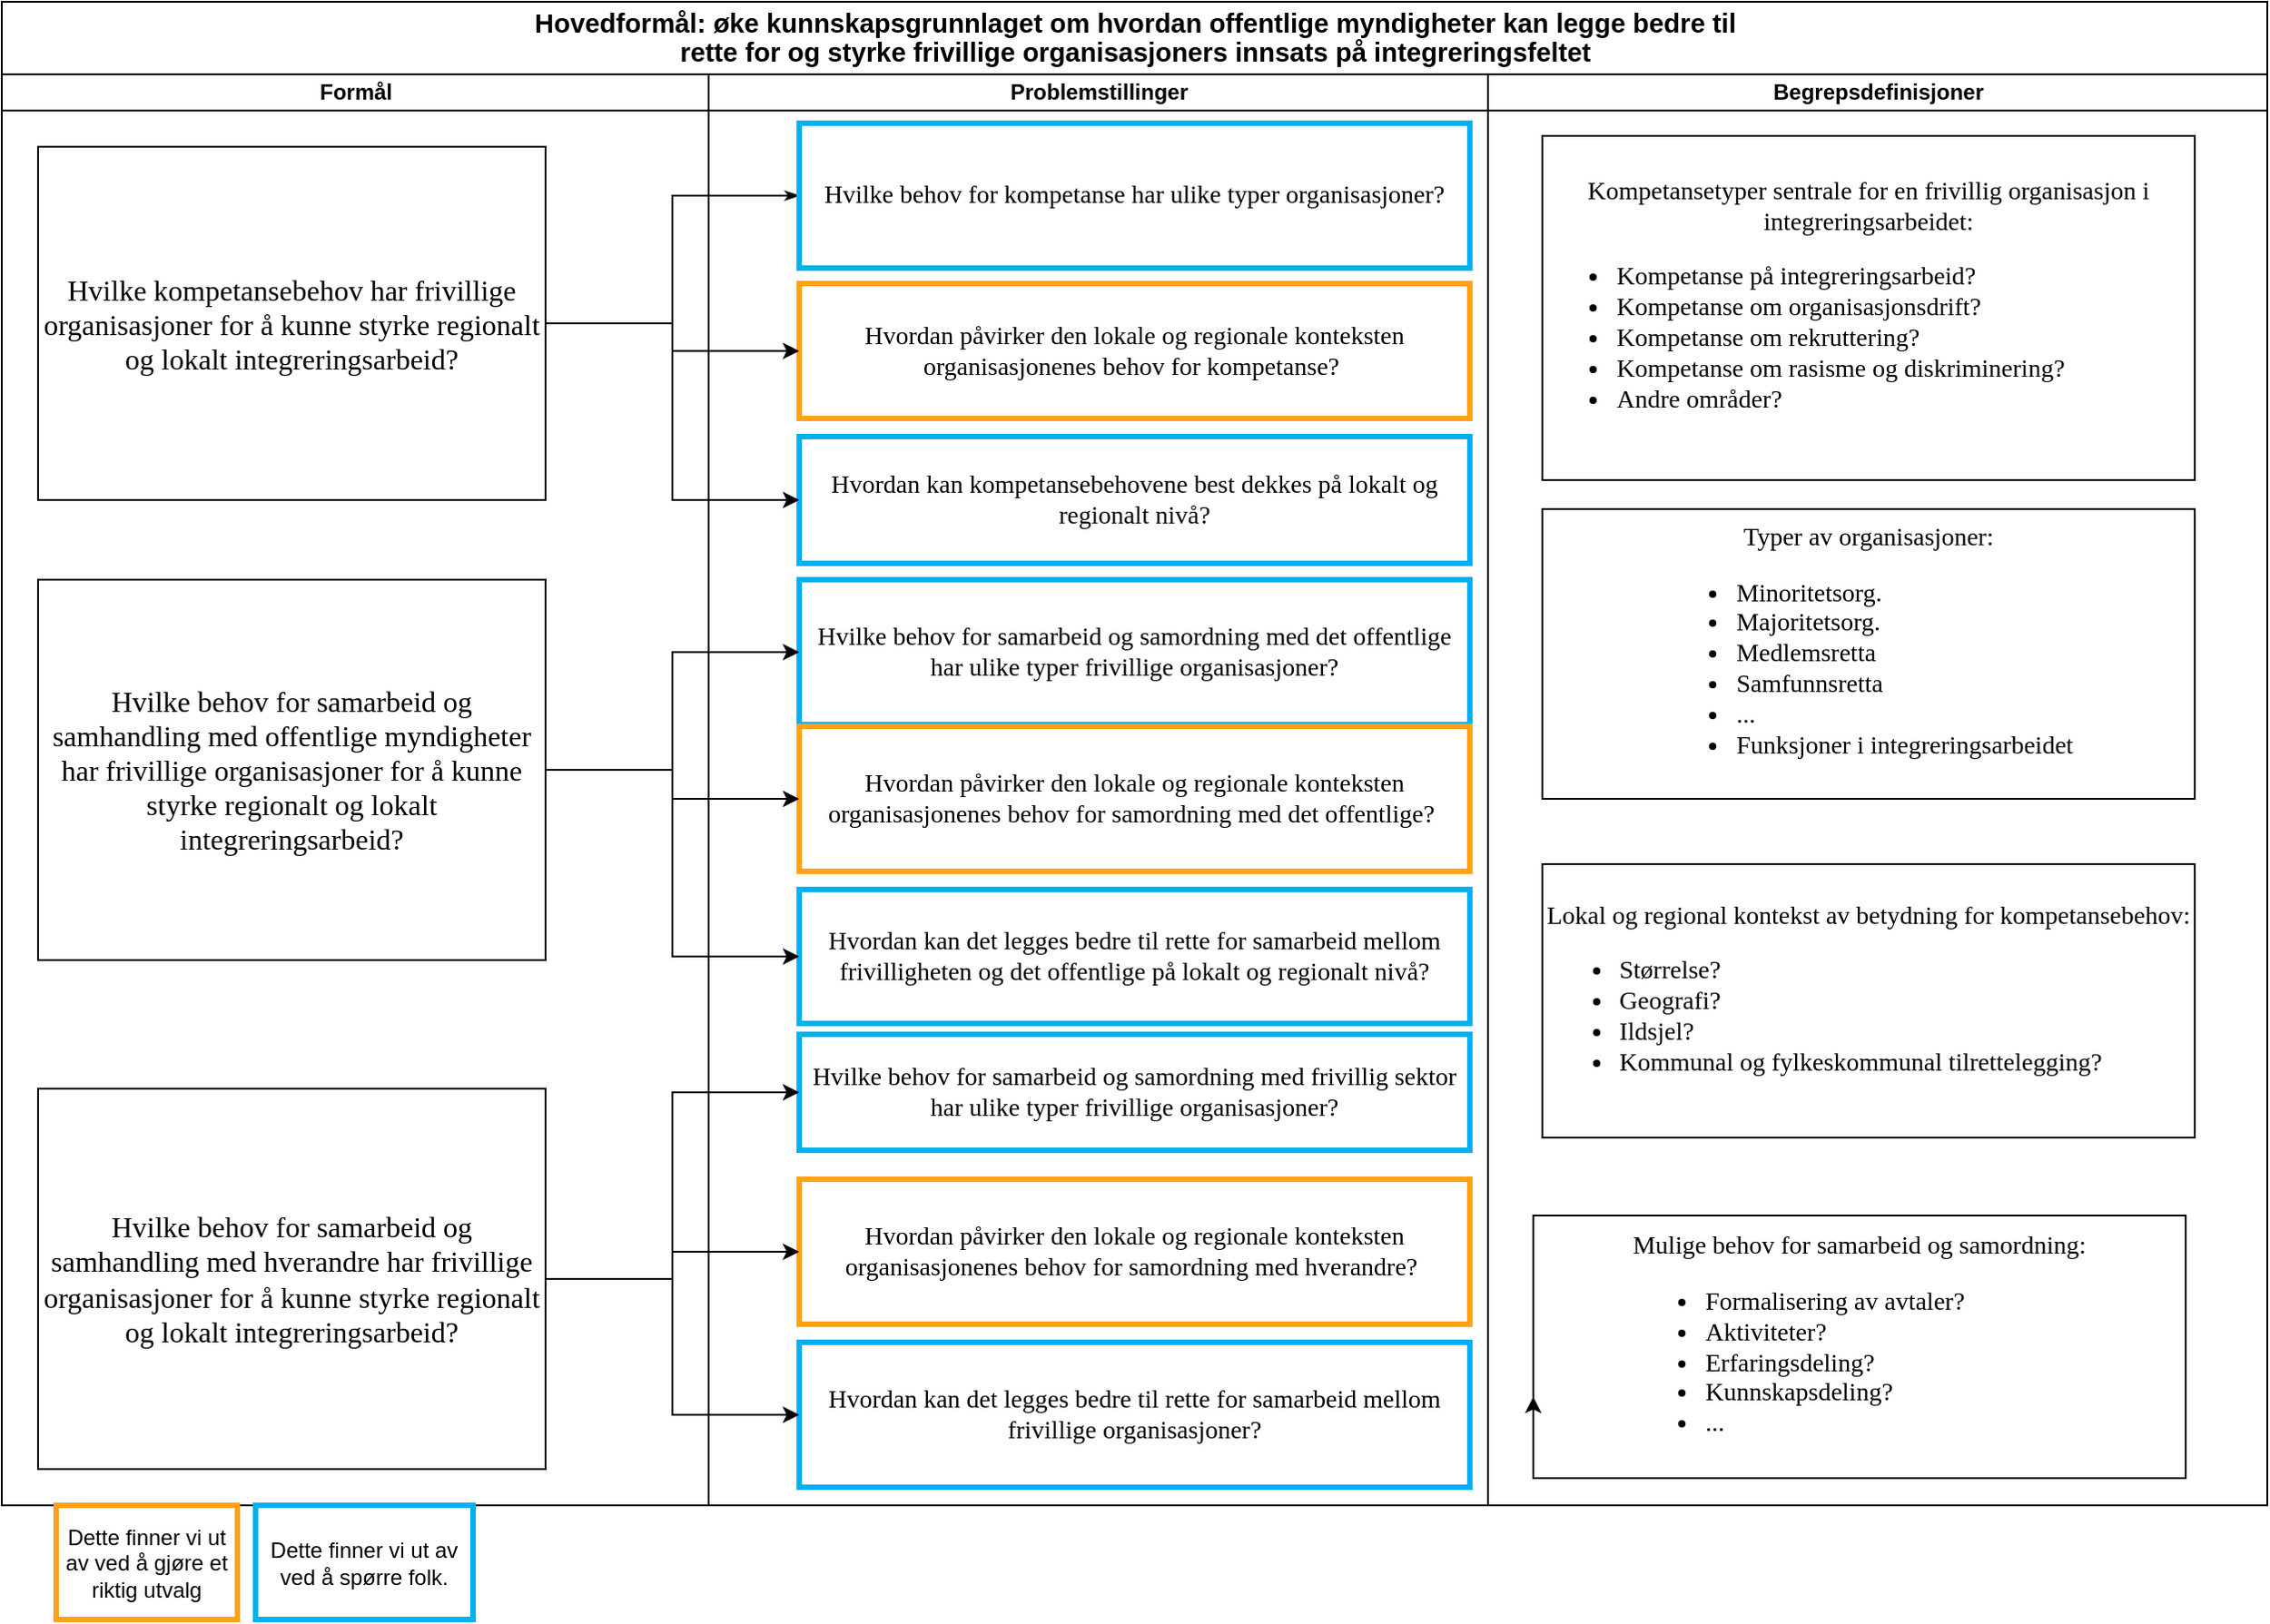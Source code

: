 <mxfile version="17.5.0" type="github">
  <diagram name="Page-1" id="74e2e168-ea6b-b213-b513-2b3c1d86103e">
    <mxGraphModel dx="2062" dy="1065" grid="1" gridSize="10" guides="1" tooltips="1" connect="1" arrows="1" fold="1" page="1" pageScale="1" pageWidth="1169" pageHeight="827" background="none" math="0" shadow="0">
      <root>
        <mxCell id="0" />
        <mxCell id="1" parent="0" />
        <mxCell id="77e6c97f196da883-1" value="&lt;span style=&quot;font-size: 11.0pt ; line-height: 107% ; font-family: &amp;#34;calibri&amp;#34; , sans-serif&quot;&gt;Hovedformål: øke kunnskapsgrunnlaget om hvordan offentlige myndigheter kan legge bedre til&lt;br/&gt;rette for og styrke frivillige organisasjoners innsats på integreringsfeltet&lt;/span&gt;" style="swimlane;html=1;childLayout=stackLayout;startSize=40;rounded=0;shadow=0;labelBackgroundColor=none;strokeWidth=1;fontFamily=Verdana;fontSize=8;align=center;" parent="1" vertex="1">
          <mxGeometry x="20" y="10" width="1250" height="830" as="geometry" />
        </mxCell>
        <mxCell id="77e6c97f196da883-2" value="Formål" style="swimlane;html=1;startSize=20;rounded=0;" parent="77e6c97f196da883-1" vertex="1">
          <mxGeometry y="40" width="390" height="790" as="geometry" />
        </mxCell>
        <mxCell id="77e6c97f196da883-8" value="Hvilke kompetansebehov har frivillige organisasjoner for å kunne styrke regionalt og lokalt integreringsarbeid?" style="rounded=0;whiteSpace=wrap;html=1;shadow=0;labelBackgroundColor=none;strokeWidth=1;fontFamily=Verdana;fontSize=16;align=center;" parent="77e6c97f196da883-2" vertex="1">
          <mxGeometry x="20" y="40" width="280" height="195" as="geometry" />
        </mxCell>
        <mxCell id="3UpCS2SwMKkb_BXAR1L--38" value="Hvilke behov for samarbeid og samhandling med offentlige myndigheter har frivillige organisasjoner for å kunne styrke regionalt og lokalt integreringsarbeid?" style="rounded=0;whiteSpace=wrap;html=1;shadow=0;labelBackgroundColor=none;strokeWidth=1;fontFamily=Verdana;fontSize=16;align=center;" parent="77e6c97f196da883-2" vertex="1">
          <mxGeometry x="20" y="279" width="280" height="210" as="geometry" />
        </mxCell>
        <mxCell id="3UpCS2SwMKkb_BXAR1L--39" value="Hvilke behov for samarbeid og samhandling med hverandre har frivillige organisasjoner for å kunne styrke regionalt og lokalt integreringsarbeid?" style="rounded=0;whiteSpace=wrap;html=1;shadow=0;labelBackgroundColor=none;strokeWidth=1;fontFamily=Verdana;fontSize=16;align=center;" parent="77e6c97f196da883-2" vertex="1">
          <mxGeometry x="20" y="560" width="280" height="210" as="geometry" />
        </mxCell>
        <mxCell id="77e6c97f196da883-26" style="edgeStyle=orthogonalEdgeStyle;rounded=0;html=1;labelBackgroundColor=none;startArrow=none;startFill=0;startSize=5;endArrow=classicThin;endFill=1;endSize=5;jettySize=auto;orthogonalLoop=1;strokeWidth=1;fontFamily=Verdana;fontSize=8;" parent="77e6c97f196da883-1" source="77e6c97f196da883-8" target="77e6c97f196da883-11" edge="1">
          <mxGeometry relative="1" as="geometry" />
        </mxCell>
        <mxCell id="77e6c97f196da883-3" value="Problemstillinger" style="swimlane;html=1;startSize=20;rounded=0;" parent="77e6c97f196da883-1" vertex="1">
          <mxGeometry x="390" y="40" width="430" height="790" as="geometry" />
        </mxCell>
        <mxCell id="77e6c97f196da883-11" value="Hvilke behov for kompetanse har ulike typer organisasjoner?" style="rounded=0;whiteSpace=wrap;html=1;shadow=0;labelBackgroundColor=none;strokeWidth=3;fontFamily=Verdana;fontSize=14;align=center;strokeColor=#00B0F0;" parent="77e6c97f196da883-3" vertex="1">
          <mxGeometry x="50" y="27" width="370" height="80" as="geometry" />
        </mxCell>
        <mxCell id="77e6c97f196da883-9" value="Hvordan påvirker den lokale og regionale konteksten organisasjonenes behov for kompetanse?&amp;nbsp;" style="rounded=0;whiteSpace=wrap;html=1;shadow=0;labelBackgroundColor=none;strokeWidth=3;fontFamily=Verdana;fontSize=14;align=center;strokeColor=#FFA219;" parent="77e6c97f196da883-3" vertex="1">
          <mxGeometry x="50" y="115.5" width="370" height="74.5" as="geometry" />
        </mxCell>
        <mxCell id="3UpCS2SwMKkb_BXAR1L--2" value="Hvordan kan kompetansebehovene best dekkes på lokalt og regionalt nivå?" style="rounded=0;whiteSpace=wrap;html=1;shadow=0;labelBackgroundColor=none;strokeWidth=3;fontFamily=Verdana;fontSize=14;align=center;strokeColor=#00B0F0;" parent="77e6c97f196da883-3" vertex="1">
          <mxGeometry x="50" y="200" width="370" height="70" as="geometry" />
        </mxCell>
        <mxCell id="3UpCS2SwMKkb_BXAR1L--1" value="Hvilke behov for samarbeid og samordning med det offentlige har ulike typer frivillige organisasjoner?" style="rounded=0;whiteSpace=wrap;html=1;shadow=0;labelBackgroundColor=none;strokeWidth=3;fontFamily=Verdana;fontSize=14;align=center;strokeColor=#00B0F0;" parent="77e6c97f196da883-3" vertex="1">
          <mxGeometry x="50" y="279" width="370" height="80" as="geometry" />
        </mxCell>
        <mxCell id="3UpCS2SwMKkb_BXAR1L--5" value="Hvordan kan det legges bedre til rette for samarbeid mellom frivilligheten og det offentlige på lokalt og regionalt nivå?" style="rounded=0;whiteSpace=wrap;html=1;shadow=0;labelBackgroundColor=none;strokeWidth=3;fontFamily=Verdana;fontSize=14;align=center;strokeColor=#00B0F0;" parent="77e6c97f196da883-3" vertex="1">
          <mxGeometry x="50" y="450" width="370" height="74" as="geometry" />
        </mxCell>
        <mxCell id="3UpCS2SwMKkb_BXAR1L--4" value="Hvordan kan det legges bedre til rette for samarbeid mellom frivillige organisasjoner?" style="rounded=0;whiteSpace=wrap;html=1;shadow=0;labelBackgroundColor=none;strokeWidth=3;fontFamily=Verdana;fontSize=14;align=center;strokeColor=#00B0F0;" parent="77e6c97f196da883-3" vertex="1">
          <mxGeometry x="50" y="700" width="370" height="80" as="geometry" />
        </mxCell>
        <mxCell id="3UpCS2SwMKkb_BXAR1L--3" value="Hvilke behov for samarbeid og samordning med frivillig sektor har ulike typer frivillige organisasjoner?" style="rounded=0;whiteSpace=wrap;html=1;shadow=0;labelBackgroundColor=none;strokeWidth=3;fontFamily=Verdana;fontSize=14;align=center;strokeColor=#00B0F0;" parent="77e6c97f196da883-3" vertex="1">
          <mxGeometry x="50" y="530" width="370" height="64" as="geometry" />
        </mxCell>
        <mxCell id="8K-ZBV0Ou6tTjNgTG0HX-11" value="Hvordan påvirker den lokale og regionale konteksten organisasjonenes behov for samordning med det offentlige?&amp;nbsp;" style="rounded=0;whiteSpace=wrap;html=1;shadow=0;labelBackgroundColor=none;strokeWidth=3;fontFamily=Verdana;fontSize=14;align=center;strokeColor=#FFA219;" parent="77e6c97f196da883-3" vertex="1">
          <mxGeometry x="50" y="360" width="370" height="80" as="geometry" />
        </mxCell>
        <mxCell id="8K-ZBV0Ou6tTjNgTG0HX-12" value="Hvordan påvirker den lokale og regionale konteksten organisasjonenes behov for samordning med hverandre?&amp;nbsp;" style="rounded=0;whiteSpace=wrap;html=1;shadow=0;labelBackgroundColor=none;strokeWidth=3;fontFamily=Verdana;fontSize=14;align=center;strokeColor=#FFA219;" parent="77e6c97f196da883-3" vertex="1">
          <mxGeometry x="50" y="610" width="370" height="80" as="geometry" />
        </mxCell>
        <mxCell id="3UpCS2SwMKkb_BXAR1L--7" style="edgeStyle=orthogonalEdgeStyle;rounded=0;orthogonalLoop=1;jettySize=auto;html=1;fontSize=16;" parent="77e6c97f196da883-1" source="77e6c97f196da883-8" target="77e6c97f196da883-9" edge="1">
          <mxGeometry relative="1" as="geometry" />
        </mxCell>
        <mxCell id="3UpCS2SwMKkb_BXAR1L--12" style="edgeStyle=orthogonalEdgeStyle;rounded=0;orthogonalLoop=1;jettySize=auto;html=1;fontSize=9;" parent="77e6c97f196da883-1" source="77e6c97f196da883-8" target="3UpCS2SwMKkb_BXAR1L--2" edge="1">
          <mxGeometry relative="1" as="geometry" />
        </mxCell>
        <mxCell id="3UpCS2SwMKkb_BXAR1L--40" style="edgeStyle=orthogonalEdgeStyle;rounded=0;orthogonalLoop=1;jettySize=auto;html=1;fontSize=11;" parent="77e6c97f196da883-1" source="3UpCS2SwMKkb_BXAR1L--38" target="3UpCS2SwMKkb_BXAR1L--1" edge="1">
          <mxGeometry relative="1" as="geometry" />
        </mxCell>
        <mxCell id="3UpCS2SwMKkb_BXAR1L--41" style="edgeStyle=orthogonalEdgeStyle;rounded=0;orthogonalLoop=1;jettySize=auto;html=1;fontSize=11;" parent="77e6c97f196da883-1" source="3UpCS2SwMKkb_BXAR1L--38" target="3UpCS2SwMKkb_BXAR1L--5" edge="1">
          <mxGeometry relative="1" as="geometry" />
        </mxCell>
        <mxCell id="3UpCS2SwMKkb_BXAR1L--42" style="edgeStyle=orthogonalEdgeStyle;rounded=0;orthogonalLoop=1;jettySize=auto;html=1;entryX=0;entryY=0.5;entryDx=0;entryDy=0;fontSize=11;" parent="77e6c97f196da883-1" source="3UpCS2SwMKkb_BXAR1L--39" target="3UpCS2SwMKkb_BXAR1L--3" edge="1">
          <mxGeometry relative="1" as="geometry" />
        </mxCell>
        <mxCell id="3UpCS2SwMKkb_BXAR1L--43" style="edgeStyle=orthogonalEdgeStyle;rounded=0;orthogonalLoop=1;jettySize=auto;html=1;fontSize=11;" parent="77e6c97f196da883-1" source="3UpCS2SwMKkb_BXAR1L--39" target="3UpCS2SwMKkb_BXAR1L--4" edge="1">
          <mxGeometry relative="1" as="geometry" />
        </mxCell>
        <mxCell id="W_hfpdAZFgAZc2KTZHxR-2" style="edgeStyle=orthogonalEdgeStyle;rounded=0;orthogonalLoop=1;jettySize=auto;html=1;entryX=0;entryY=0.5;entryDx=0;entryDy=0;fontSize=14;" parent="77e6c97f196da883-1" source="3UpCS2SwMKkb_BXAR1L--38" target="8K-ZBV0Ou6tTjNgTG0HX-11" edge="1">
          <mxGeometry relative="1" as="geometry" />
        </mxCell>
        <mxCell id="W_hfpdAZFgAZc2KTZHxR-3" style="edgeStyle=orthogonalEdgeStyle;rounded=0;orthogonalLoop=1;jettySize=auto;html=1;fontSize=14;" parent="77e6c97f196da883-1" source="3UpCS2SwMKkb_BXAR1L--39" target="8K-ZBV0Ou6tTjNgTG0HX-12" edge="1">
          <mxGeometry relative="1" as="geometry" />
        </mxCell>
        <mxCell id="77e6c97f196da883-5" value="Begrepsdefinisjoner" style="swimlane;html=1;startSize=20;rounded=0;" parent="77e6c97f196da883-1" vertex="1">
          <mxGeometry x="820" y="40" width="430" height="790" as="geometry" />
        </mxCell>
        <mxCell id="77e6c97f196da883-12" value="Kompetansetyper sentrale for en frivillig organisasjon i integreringsarbeidet:&lt;br style=&quot;font-size: 14px;&quot;&gt;&lt;div style=&quot;font-size: 14px;&quot;&gt;&lt;ul style=&quot;font-size: 14px;&quot;&gt;&lt;li style=&quot;text-align: left; font-size: 14px;&quot;&gt;Kompetanse på integreringsarbeid?&lt;/li&gt;&lt;li style=&quot;text-align: left; font-size: 14px;&quot;&gt;Kompetanse om organisasjonsdrift?&lt;/li&gt;&lt;li style=&quot;text-align: left; font-size: 14px;&quot;&gt;Kompetanse om rekruttering?&lt;/li&gt;&lt;li style=&quot;text-align: left; font-size: 14px;&quot;&gt;Kompetanse om rasisme og diskriminering?&lt;/li&gt;&lt;li style=&quot;text-align: left; font-size: 14px;&quot;&gt;Andre områder?&lt;/li&gt;&lt;/ul&gt;&lt;/div&gt;" style="rounded=0;whiteSpace=wrap;html=1;shadow=0;labelBackgroundColor=none;strokeWidth=1;fontFamily=Verdana;fontSize=14;align=center;" parent="77e6c97f196da883-5" vertex="1">
          <mxGeometry x="30" y="34" width="360" height="190" as="geometry" />
        </mxCell>
        <mxCell id="3UpCS2SwMKkb_BXAR1L--45" value="Typer av organisasjoner:&lt;br style=&quot;font-size: 14px;&quot;&gt;&lt;ul style=&quot;font-size: 14px;&quot;&gt;&lt;li style=&quot;text-align: left; font-size: 14px;&quot;&gt;Minoritetsorg.&lt;/li&gt;&lt;li style=&quot;text-align: left; font-size: 14px;&quot;&gt;Majoritetsorg.&lt;/li&gt;&lt;li style=&quot;text-align: left; font-size: 14px;&quot;&gt;Medlemsretta&lt;/li&gt;&lt;li style=&quot;text-align: left; font-size: 14px;&quot;&gt;Samfunnsretta&lt;/li&gt;&lt;li style=&quot;text-align: left; font-size: 14px;&quot;&gt;...&lt;/li&gt;&lt;li style=&quot;text-align: left; font-size: 14px;&quot;&gt;Funksjoner i integreringsarbeidet&lt;/li&gt;&lt;/ul&gt;" style="rounded=0;whiteSpace=wrap;html=1;shadow=0;labelBackgroundColor=none;strokeWidth=1;fontFamily=Verdana;fontSize=14;align=center;" parent="77e6c97f196da883-5" vertex="1">
          <mxGeometry x="30" y="240" width="360" height="160" as="geometry" />
        </mxCell>
        <mxCell id="3UpCS2SwMKkb_BXAR1L--55" value="Lokal og regional kontekst av betydning for kompetansebehov:&lt;br style=&quot;font-size: 14px;&quot;&gt;&lt;ul style=&quot;font-size: 14px;&quot;&gt;&lt;li style=&quot;text-align: left; font-size: 14px;&quot;&gt;Størrelse?&lt;/li&gt;&lt;li style=&quot;text-align: left; font-size: 14px;&quot;&gt;Geografi?&amp;nbsp;&lt;/li&gt;&lt;li style=&quot;text-align: left; font-size: 14px;&quot;&gt;Ildsjel?&lt;/li&gt;&lt;li style=&quot;text-align: left; font-size: 14px;&quot;&gt;Kommunal og fylkeskommunal tilrettelegging?&lt;/li&gt;&lt;/ul&gt;" style="whiteSpace=wrap;html=1;fontSize=14;fontFamily=Verdana;rounded=0;shadow=0;labelBackgroundColor=none;strokeWidth=1;" parent="77e6c97f196da883-5" vertex="1">
          <mxGeometry x="30" y="436" width="360" height="151" as="geometry" />
        </mxCell>
        <mxCell id="3UpCS2SwMKkb_BXAR1L--49" value="Mulige behov for samarbeid og samordning:&lt;br style=&quot;font-size: 14px;&quot;&gt;&lt;ul style=&quot;font-size: 14px;&quot;&gt;&lt;li style=&quot;text-align: left; font-size: 14px;&quot;&gt;&lt;span style=&quot;font-size: 14px;&quot;&gt;Formalisering av avtaler?&lt;/span&gt;&lt;br style=&quot;font-size: 14px;&quot;&gt;&lt;/li&gt;&lt;li style=&quot;text-align: left; font-size: 14px;&quot;&gt;Aktiviteter?&lt;/li&gt;&lt;li style=&quot;text-align: left; font-size: 14px;&quot;&gt;Erfaringsdeling?&lt;/li&gt;&lt;li style=&quot;text-align: left; font-size: 14px;&quot;&gt;Kunnskapsdeling?&lt;/li&gt;&lt;li style=&quot;text-align: left; font-size: 14px;&quot;&gt;...&lt;/li&gt;&lt;/ul&gt;" style="whiteSpace=wrap;html=1;fontSize=14;fontFamily=Verdana;rounded=0;shadow=0;labelBackgroundColor=none;strokeWidth=1;" parent="77e6c97f196da883-5" vertex="1">
          <mxGeometry x="25" y="630" width="360" height="145" as="geometry" />
        </mxCell>
        <mxCell id="W_hfpdAZFgAZc2KTZHxR-1" style="edgeStyle=orthogonalEdgeStyle;rounded=0;orthogonalLoop=1;jettySize=auto;html=1;exitX=0;exitY=0.75;exitDx=0;exitDy=0;entryX=0;entryY=0.69;entryDx=0;entryDy=0;entryPerimeter=0;fontSize=14;" parent="77e6c97f196da883-5" source="3UpCS2SwMKkb_BXAR1L--49" target="3UpCS2SwMKkb_BXAR1L--49" edge="1">
          <mxGeometry relative="1" as="geometry" />
        </mxCell>
        <mxCell id="8K-ZBV0Ou6tTjNgTG0HX-9" value="Dette finner vi ut av ved å gjøre et riktig utvalg" style="rounded=0;whiteSpace=wrap;html=1;strokeColor=#FFA219;strokeWidth=3;" parent="1" vertex="1">
          <mxGeometry x="50" y="840" width="100" height="63" as="geometry" />
        </mxCell>
        <mxCell id="8K-ZBV0Ou6tTjNgTG0HX-10" value="Dette finner vi ut av ved å spørre folk." style="rounded=0;whiteSpace=wrap;html=1;strokeColor=#00B0F0;strokeWidth=3;" parent="1" vertex="1">
          <mxGeometry x="160" y="840" width="120" height="63" as="geometry" />
        </mxCell>
      </root>
    </mxGraphModel>
  </diagram>
</mxfile>

